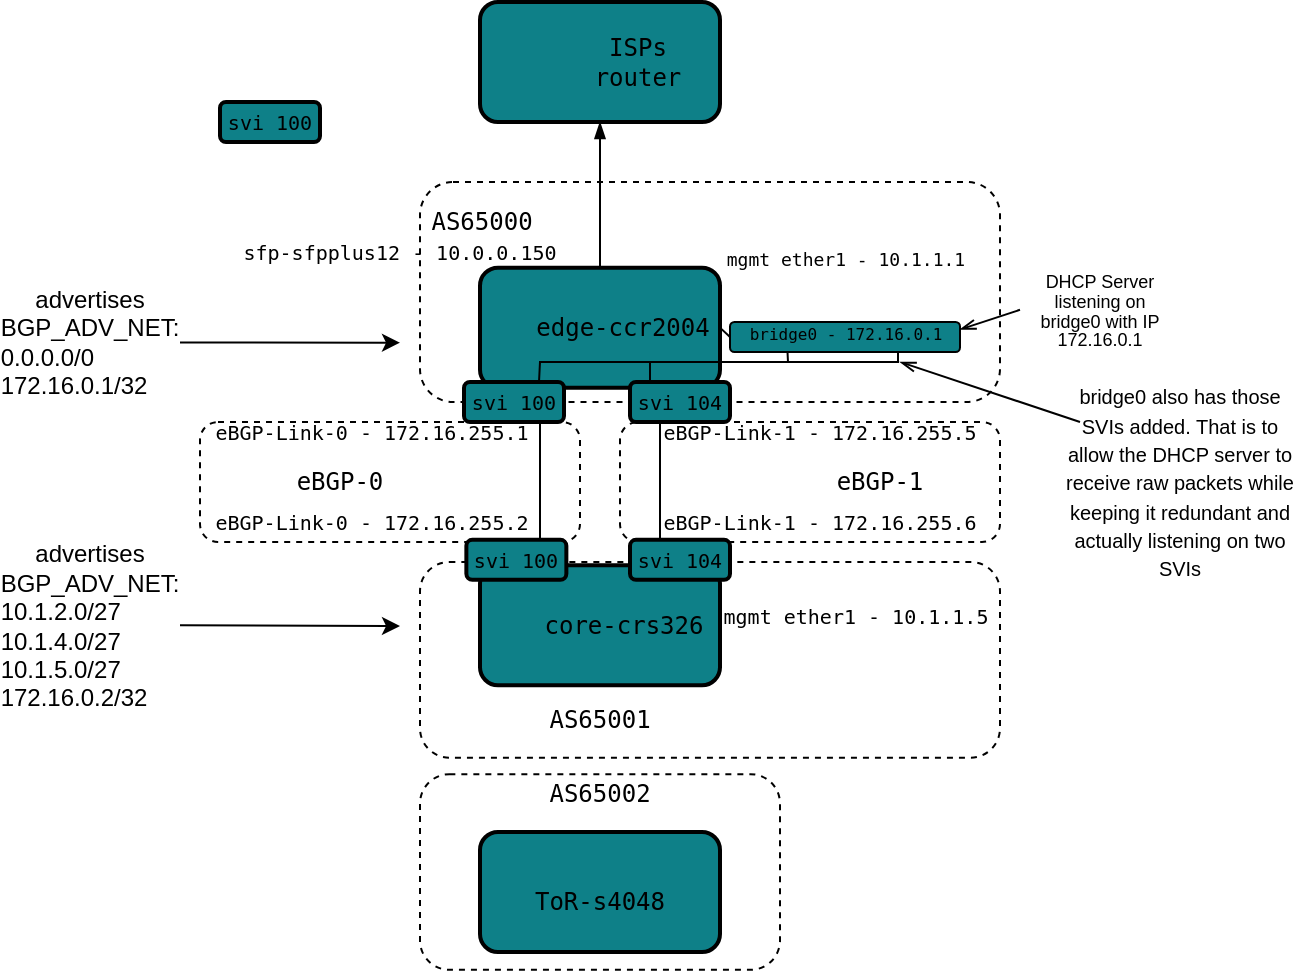 <mxfile version="28.1.2">
  <diagram name="Page-1" id="rQy6d27if6iHu_IivxI7">
    <mxGraphModel dx="377" dy="241" grid="1" gridSize="10" guides="1" tooltips="1" connect="1" arrows="1" fold="1" page="1" pageScale="1" pageWidth="850" pageHeight="1100" math="0" shadow="0">
      <root>
        <mxCell id="0" />
        <mxCell id="1" parent="0" />
        <mxCell id="tMoakFeit9SiMq9z2GzQ-18" value="" style="rounded=1;whiteSpace=wrap;html=1;fillColor=none;dashed=1;strokeColor=light-dark(#000000,#3333FF);" parent="1" vertex="1">
          <mxGeometry x="330" y="486.09" width="180" height="97.82" as="geometry" />
        </mxCell>
        <mxCell id="xGvmMnfeks0QjRUXeaIw-13" value="" style="rounded=1;whiteSpace=wrap;html=1;fillColor=none;dashed=1;strokeColor=light-dark(#000000,#99004D);" parent="1" vertex="1">
          <mxGeometry x="430" y="310" width="190" height="60" as="geometry" />
        </mxCell>
        <mxCell id="xGvmMnfeks0QjRUXeaIw-14" value="" style="rounded=1;whiteSpace=wrap;html=1;fillColor=none;dashed=1;strokeColor=light-dark(#000000,#99004D);" parent="1" vertex="1">
          <mxGeometry x="220" y="310" width="190" height="60" as="geometry" />
        </mxCell>
        <mxCell id="xGvmMnfeks0QjRUXeaIw-23" value="" style="rounded=1;whiteSpace=wrap;html=1;fillColor=none;dashed=1;strokeColor=light-dark(#000000,#3333FF);" parent="1" vertex="1">
          <mxGeometry x="330" y="190" width="290" height="110" as="geometry" />
        </mxCell>
        <mxCell id="xGvmMnfeks0QjRUXeaIw-24" value="" style="rounded=1;whiteSpace=wrap;html=1;fillColor=none;dashed=1;strokeColor=light-dark(#000000,#3333FF);" parent="1" vertex="1">
          <mxGeometry x="330" y="380" width="290" height="97.82" as="geometry" />
        </mxCell>
        <mxCell id="xGvmMnfeks0QjRUXeaIw-7" value="" style="endArrow=none;html=1;rounded=0;" parent="1" edge="1">
          <mxGeometry width="50" height="50" relative="1" as="geometry">
            <mxPoint x="390" y="370" as="sourcePoint" />
            <mxPoint x="390" y="310" as="targetPoint" />
          </mxGeometry>
        </mxCell>
        <mxCell id="xGvmMnfeks0QjRUXeaIw-8" value="" style="endArrow=none;html=1;rounded=0;exitX=0.25;exitY=0;exitDx=0;exitDy=0;entryX=0.25;entryY=1;entryDx=0;entryDy=0;" parent="1" edge="1">
          <mxGeometry width="50" height="50" relative="1" as="geometry">
            <mxPoint x="450" y="370" as="sourcePoint" />
            <mxPoint x="450" y="310" as="targetPoint" />
          </mxGeometry>
        </mxCell>
        <mxCell id="tMoakFeit9SiMq9z2GzQ-7" value="" style="endArrow=none;html=1;rounded=0;entryX=0;entryY=0.5;entryDx=0;entryDy=0;exitX=1;exitY=0.5;exitDx=0;exitDy=0;" parent="1" source="xGvmMnfeks0QjRUXeaIw-1" target="tMoakFeit9SiMq9z2GzQ-6" edge="1">
          <mxGeometry width="50" height="50" relative="1" as="geometry">
            <mxPoint x="390" y="292.82" as="sourcePoint" />
            <mxPoint x="440" y="242.82" as="targetPoint" />
          </mxGeometry>
        </mxCell>
        <mxCell id="tMoakFeit9SiMq9z2GzQ-6" value="" style="rounded=1;whiteSpace=wrap;html=1;fillColor=light-dark(#0E8088,#1A1A1A);strokeColor=light-dark(#000000,#333333);strokeWidth=1;" parent="1" vertex="1">
          <mxGeometry x="485" y="260" width="115" height="15" as="geometry" />
        </mxCell>
        <mxCell id="xGvmMnfeks0QjRUXeaIw-1" value="" style="rounded=1;whiteSpace=wrap;html=1;fillColor=light-dark(#0E8088,#1A1A1A);strokeColor=light-dark(#000000,#333333);strokeWidth=2;" parent="1" vertex="1">
          <mxGeometry x="360" y="232.82" width="120" height="60" as="geometry" />
        </mxCell>
        <mxCell id="xGvmMnfeks0QjRUXeaIw-2" value="" style="shape=image;imageAspect=0;aspect=fixed;verticalLabelPosition=bottom;verticalAlign=top;image=https://merch.mikrotik.com/cdn/shop/files/512.png?v=1657867177&amp;width=500;" parent="1" vertex="1">
          <mxGeometry x="362" y="250.64" width="24.36" height="24.36" as="geometry" />
        </mxCell>
        <mxCell id="xGvmMnfeks0QjRUXeaIw-3" value="&lt;pre&gt;edge-ccr2004&lt;/pre&gt;" style="text;html=1;align=center;verticalAlign=middle;whiteSpace=wrap;rounded=0;" parent="1" vertex="1">
          <mxGeometry x="386.36" y="257.82" width="90.64" height="10" as="geometry" />
        </mxCell>
        <mxCell id="xGvmMnfeks0QjRUXeaIw-4" value="" style="rounded=1;whiteSpace=wrap;html=1;fillColor=light-dark(#0E8088,#1A1A1A);strokeColor=light-dark(#000000,#333333);strokeWidth=2;" parent="1" vertex="1">
          <mxGeometry x="360" y="381.63" width="120" height="60" as="geometry" />
        </mxCell>
        <mxCell id="xGvmMnfeks0QjRUXeaIw-5" value="" style="shape=image;imageAspect=0;aspect=fixed;verticalLabelPosition=bottom;verticalAlign=top;image=https://merch.mikrotik.com/cdn/shop/files/512.png?v=1657867177&amp;width=500;" parent="1" vertex="1">
          <mxGeometry x="366" y="399.45" width="24.36" height="24.36" as="geometry" />
        </mxCell>
        <mxCell id="xGvmMnfeks0QjRUXeaIw-6" value="&lt;pre&gt;core-crs326&lt;/pre&gt;" style="text;html=1;align=center;verticalAlign=middle;whiteSpace=wrap;rounded=0;" parent="1" vertex="1">
          <mxGeometry x="390.36" y="406.63" width="83.64" height="10" as="geometry" />
        </mxCell>
        <mxCell id="xGvmMnfeks0QjRUXeaIw-9" value="&lt;pre&gt;&lt;font style=&quot;font-size: 10px;&quot;&gt;eBGP-Link-0 - 172.16.255.1&lt;/font&gt;&lt;/pre&gt;" style="text;html=1;align=center;verticalAlign=middle;whiteSpace=wrap;rounded=0;" parent="1" vertex="1">
          <mxGeometry x="226.36" y="310" width="160" height="10" as="geometry" />
        </mxCell>
        <mxCell id="xGvmMnfeks0QjRUXeaIw-10" value="&lt;pre&gt;&lt;font style=&quot;font-size: 10px;&quot;&gt;eBGP-Link-0 - 172.16.255.2&lt;/font&gt;&lt;/pre&gt;" style="text;html=1;align=center;verticalAlign=middle;whiteSpace=wrap;rounded=0;" parent="1" vertex="1">
          <mxGeometry x="226.36" y="355" width="160" height="10" as="geometry" />
        </mxCell>
        <mxCell id="xGvmMnfeks0QjRUXeaIw-11" value="&lt;pre&gt;&lt;font style=&quot;font-size: 10px;&quot;&gt;eBGP-Link-1 - 172.16.255.5&lt;/font&gt;&lt;/pre&gt;" style="text;html=1;align=center;verticalAlign=middle;whiteSpace=wrap;rounded=0;" parent="1" vertex="1">
          <mxGeometry x="450" y="310" width="160" height="10" as="geometry" />
        </mxCell>
        <mxCell id="xGvmMnfeks0QjRUXeaIw-12" value="&lt;pre&gt;&lt;font style=&quot;font-size: 10px;&quot;&gt;eBGP-Link-1 - 172.16.255.6&lt;/font&gt;&lt;/pre&gt;" style="text;html=1;align=center;verticalAlign=middle;whiteSpace=wrap;rounded=0;" parent="1" vertex="1">
          <mxGeometry x="450" y="355" width="160" height="10" as="geometry" />
        </mxCell>
        <mxCell id="xGvmMnfeks0QjRUXeaIw-15" value="&lt;pre&gt;&lt;span style=&quot;color: light-dark(rgb(0, 0, 0), rgb(153, 0, 77));&quot;&gt;eBGP-0&lt;/span&gt;&lt;/pre&gt;" style="text;html=1;align=center;verticalAlign=middle;whiteSpace=wrap;rounded=0;" parent="1" vertex="1">
          <mxGeometry x="260" y="325" width="60" height="30" as="geometry" />
        </mxCell>
        <mxCell id="xGvmMnfeks0QjRUXeaIw-16" value="&lt;pre&gt;&lt;span style=&quot;color: light-dark(rgb(0, 0, 0), rgb(153, 0, 77));&quot;&gt;eBGP-1&lt;/span&gt;&lt;/pre&gt;" style="text;html=1;align=center;verticalAlign=middle;whiteSpace=wrap;rounded=0;" parent="1" vertex="1">
          <mxGeometry x="530" y="325" width="60" height="30" as="geometry" />
        </mxCell>
        <mxCell id="xGvmMnfeks0QjRUXeaIw-17" value="&lt;pre&gt;&lt;font style=&quot;font-size: 10px;&quot;&gt;sfp-sfpplus12 - 10.0.0.150&lt;/font&gt;&lt;/pre&gt;" style="text;html=1;align=center;verticalAlign=middle;whiteSpace=wrap;rounded=0;" parent="1" vertex="1">
          <mxGeometry x="240" y="220" width="160" height="10" as="geometry" />
        </mxCell>
        <mxCell id="xGvmMnfeks0QjRUXeaIw-18" value="" style="endArrow=none;html=1;rounded=0;entryX=0.5;entryY=0;entryDx=0;entryDy=0;startArrow=blockThin;startFill=1;" parent="1" target="xGvmMnfeks0QjRUXeaIw-1" edge="1">
          <mxGeometry width="50" height="50" relative="1" as="geometry">
            <mxPoint x="420" y="160" as="sourcePoint" />
            <mxPoint x="450" y="270" as="targetPoint" />
          </mxGeometry>
        </mxCell>
        <mxCell id="xGvmMnfeks0QjRUXeaIw-20" value="&lt;pre&gt;&lt;font style=&quot;font-size: 10px;&quot;&gt;mgmt ether1 - 10.1.1.5&lt;/font&gt;&lt;/pre&gt;" style="text;html=1;align=center;verticalAlign=middle;whiteSpace=wrap;rounded=0;" parent="1" vertex="1">
          <mxGeometry x="480" y="402.18" width="136" height="10" as="geometry" />
        </mxCell>
        <mxCell id="xGvmMnfeks0QjRUXeaIw-21" value="&lt;pre&gt;&lt;font style=&quot;font-size: 9px;&quot;&gt;mgmt ether1 - 10.1.1.1&lt;/font&gt;&lt;/pre&gt;" style="text;html=1;align=center;verticalAlign=middle;whiteSpace=wrap;rounded=0;" parent="1" vertex="1">
          <mxGeometry x="482.5" y="222.82" width="120" height="10" as="geometry" />
        </mxCell>
        <mxCell id="xGvmMnfeks0QjRUXeaIw-22" value="&lt;pre&gt;AS65000&lt;/pre&gt;" style="text;html=1;align=center;verticalAlign=middle;whiteSpace=wrap;rounded=0;fontColor=light-dark(#000000,#3333FF);" parent="1" vertex="1">
          <mxGeometry x="336.36" y="200" width="50" height="20" as="geometry" />
        </mxCell>
        <mxCell id="xGvmMnfeks0QjRUXeaIw-25" value="&lt;pre&gt;AS65001&lt;/pre&gt;" style="text;html=1;align=center;verticalAlign=middle;whiteSpace=wrap;rounded=0;fontColor=light-dark(#000000,#3333FF);" parent="1" vertex="1">
          <mxGeometry x="395" y="448.91" width="50" height="20" as="geometry" />
        </mxCell>
        <mxCell id="xGvmMnfeks0QjRUXeaIw-26" value="&lt;div&gt;advertises BGP_ADV_NET:&lt;/div&gt;&lt;div align=&quot;left&quot;&gt;10.1.2.0/27&lt;/div&gt;&lt;div align=&quot;left&quot;&gt;10.1.4.0/27&lt;/div&gt;&lt;div align=&quot;left&quot;&gt;10.1.5.0/27&lt;/div&gt;&lt;div align=&quot;left&quot;&gt;172.16.0.2/32&lt;/div&gt;" style="text;html=1;align=center;verticalAlign=middle;whiteSpace=wrap;rounded=0;" parent="1" vertex="1">
          <mxGeometry x="120" y="371.09" width="90" height="81.09" as="geometry" />
        </mxCell>
        <mxCell id="xGvmMnfeks0QjRUXeaIw-28" value="" style="endArrow=classic;html=1;rounded=0;exitX=1;exitY=0.5;exitDx=0;exitDy=0;strokeColor=light-dark(#000000,#3333FF);" parent="1" source="xGvmMnfeks0QjRUXeaIw-26" edge="1">
          <mxGeometry width="50" height="50" relative="1" as="geometry">
            <mxPoint x="310" y="410" as="sourcePoint" />
            <mxPoint x="320" y="412" as="targetPoint" />
          </mxGeometry>
        </mxCell>
        <mxCell id="xGvmMnfeks0QjRUXeaIw-29" value="&lt;div&gt;advertises BGP_ADV_NET:&lt;/div&gt;&lt;div align=&quot;left&quot;&gt;0.0.0.0/0&lt;/div&gt;&lt;div align=&quot;left&quot;&gt;172.16.0.1/32&lt;/div&gt;" style="text;html=1;align=center;verticalAlign=middle;whiteSpace=wrap;rounded=0;" parent="1" vertex="1">
          <mxGeometry x="120" y="240" width="90" height="60.55" as="geometry" />
        </mxCell>
        <mxCell id="xGvmMnfeks0QjRUXeaIw-30" value="" style="endArrow=classic;html=1;rounded=0;exitX=1;exitY=0.5;exitDx=0;exitDy=0;strokeColor=light-dark(#000000,#3333FF);" parent="1" source="xGvmMnfeks0QjRUXeaIw-29" edge="1">
          <mxGeometry width="50" height="50" relative="1" as="geometry">
            <mxPoint x="310" y="268.36" as="sourcePoint" />
            <mxPoint x="320" y="270.36" as="targetPoint" />
          </mxGeometry>
        </mxCell>
        <mxCell id="xGvmMnfeks0QjRUXeaIw-32" value="&lt;pre&gt;&lt;font style=&quot;font-size: 8px;&quot;&gt;bridge0 - 172.16.0.1&lt;/font&gt;&lt;/pre&gt;" style="text;html=1;align=center;verticalAlign=middle;whiteSpace=wrap;rounded=0;" parent="1" vertex="1">
          <mxGeometry x="492.5" y="260" width="100" height="10" as="geometry" />
        </mxCell>
        <mxCell id="tMoakFeit9SiMq9z2GzQ-1" value="" style="rounded=1;whiteSpace=wrap;html=1;fillColor=light-dark(#0E8088,#1A1A1A);strokeColor=light-dark(#000000,#333333);strokeWidth=2;" parent="1" vertex="1">
          <mxGeometry x="360" y="100" width="120" height="60" as="geometry" />
        </mxCell>
        <mxCell id="tMoakFeit9SiMq9z2GzQ-3" value="&lt;pre&gt;ISPs&lt;br&gt;router&lt;/pre&gt;" style="text;html=1;align=center;verticalAlign=middle;whiteSpace=wrap;rounded=0;" parent="1" vertex="1">
          <mxGeometry x="414.09" y="112.5" width="50.23" height="35" as="geometry" />
        </mxCell>
        <mxCell id="tMoakFeit9SiMq9z2GzQ-4" value="" style="shape=image;imageAspect=0;aspect=fixed;verticalLabelPosition=bottom;verticalAlign=top;image=https://halny.com/wp-content/uploads/2021/10/cropped-Logotyp_Halny_networks.png;" parent="1" vertex="1">
          <mxGeometry x="375.68" y="120" width="44.64" height="20" as="geometry" />
        </mxCell>
        <mxCell id="tMoakFeit9SiMq9z2GzQ-10" value="&lt;div style=&quot;line-height: 80%;&quot;&gt;&lt;font style=&quot;font-size: 9px; line-height: 80%;&quot;&gt;DHCP Server listening on bridge0 with IP 172.16.0.1&lt;/font&gt;&lt;/div&gt;" style="text;html=1;align=center;verticalAlign=middle;whiteSpace=wrap;rounded=0;" parent="1" vertex="1">
          <mxGeometry x="630" y="240" width="80" height="27.82" as="geometry" />
        </mxCell>
        <mxCell id="tMoakFeit9SiMq9z2GzQ-11" value="" style="endArrow=openThin;html=1;rounded=0;exitX=0;exitY=0.5;exitDx=0;exitDy=0;entryX=1;entryY=0.25;entryDx=0;entryDy=0;endFill=0;" parent="1" source="tMoakFeit9SiMq9z2GzQ-10" target="tMoakFeit9SiMq9z2GzQ-6" edge="1">
          <mxGeometry width="50" height="50" relative="1" as="geometry">
            <mxPoint x="490" y="300" as="sourcePoint" />
            <mxPoint x="540" y="250" as="targetPoint" />
          </mxGeometry>
        </mxCell>
        <mxCell id="tMoakFeit9SiMq9z2GzQ-12" value="" style="endArrow=openThin;html=1;rounded=0;endFill=0;strokeColor=light-dark(#000000,#E84816);jumpStyle=none;flowAnimation=0;shadow=0;" parent="1" edge="1">
          <mxGeometry width="50" height="50" relative="1" as="geometry">
            <mxPoint x="660" y="310" as="sourcePoint" />
            <mxPoint x="570" y="280" as="targetPoint" />
          </mxGeometry>
        </mxCell>
        <mxCell id="tMoakFeit9SiMq9z2GzQ-13" value="&lt;font style=&quot;font-size: 10px;&quot;&gt;bridge0 also has those SVIs added. That is to allow the DHCP server to receive raw packets while keeping it redundant and actually listening on two SVIs&lt;/font&gt;" style="text;html=1;align=center;verticalAlign=middle;whiteSpace=wrap;rounded=0;" parent="1" vertex="1">
          <mxGeometry x="650" y="290" width="120" height="100" as="geometry" />
        </mxCell>
        <mxCell id="tMoakFeit9SiMq9z2GzQ-14" value="" style="rounded=1;whiteSpace=wrap;html=1;fillColor=light-dark(#0E8088,#1A1A1A);strokeColor=light-dark(#000000,#333333);strokeWidth=2;" parent="1" vertex="1">
          <mxGeometry x="360" y="515" width="120" height="60" as="geometry" />
        </mxCell>
        <mxCell id="tMoakFeit9SiMq9z2GzQ-16" value="&lt;pre&gt;ToR-s4048&lt;/pre&gt;" style="text;html=1;align=center;verticalAlign=middle;whiteSpace=wrap;rounded=0;" parent="1" vertex="1">
          <mxGeometry x="388.18" y="545" width="63.64" height="10" as="geometry" />
        </mxCell>
        <mxCell id="tMoakFeit9SiMq9z2GzQ-17" value="" style="shape=image;imageAspect=0;aspect=fixed;verticalLabelPosition=bottom;verticalAlign=top;image=https://upload.wikimedia.org/wikipedia/commons/thumb/7/7a/Dell_EMC_logo.svg/2560px-Dell_EMC_logo.svg.png;" parent="1" vertex="1">
          <mxGeometry x="391.11" y="535" width="57.78" height="10" as="geometry" />
        </mxCell>
        <mxCell id="tMoakFeit9SiMq9z2GzQ-19" value="&lt;pre&gt;AS65002&lt;/pre&gt;" style="text;html=1;align=center;verticalAlign=middle;whiteSpace=wrap;rounded=0;fontColor=light-dark(#000000,#3333FF);" parent="1" vertex="1">
          <mxGeometry x="395" y="486.09" width="50" height="20" as="geometry" />
        </mxCell>
        <mxCell id="7Xll-mRWiraD3zJkEUHw-2" value="&lt;pre&gt;&lt;font style=&quot;font-size: 10px;&quot;&gt;svi 100&lt;/font&gt;&lt;/pre&gt;" style="rounded=1;whiteSpace=wrap;html=1;fillColor=light-dark(#0E8088,#1A1A1A);strokeColor=light-dark(#000000,#333333);strokeWidth=2;" vertex="1" parent="1">
          <mxGeometry x="352" y="290" width="50" height="20" as="geometry" />
        </mxCell>
        <mxCell id="7Xll-mRWiraD3zJkEUHw-3" value="&lt;pre&gt;&lt;font style=&quot;font-size: 10px;&quot;&gt;svi 100&lt;/font&gt;&lt;/pre&gt;" style="rounded=1;whiteSpace=wrap;html=1;fillColor=light-dark(#0E8088,#1A1A1A);strokeColor=light-dark(#000000,#333333);strokeWidth=2;" vertex="1" parent="1">
          <mxGeometry x="230" y="150" width="50" height="20" as="geometry" />
        </mxCell>
        <mxCell id="7Xll-mRWiraD3zJkEUHw-4" value="&lt;pre&gt;&lt;font style=&quot;font-size: 10px;&quot;&gt;svi 104&lt;/font&gt;&lt;/pre&gt;" style="rounded=1;whiteSpace=wrap;html=1;fillColor=light-dark(#0E8088,#1A1A1A);strokeColor=light-dark(#000000,#333333);strokeWidth=2;" vertex="1" parent="1">
          <mxGeometry x="435" y="290" width="50" height="20" as="geometry" />
        </mxCell>
        <mxCell id="7Xll-mRWiraD3zJkEUHw-5" value="" style="endArrow=none;html=1;rounded=0;exitX=0.75;exitY=0;exitDx=0;exitDy=0;entryX=0.25;entryY=1;entryDx=0;entryDy=0;strokeColor=light-dark(#000000,#E84816);" edge="1" parent="1" source="7Xll-mRWiraD3zJkEUHw-2" target="tMoakFeit9SiMq9z2GzQ-6">
          <mxGeometry width="50" height="50" relative="1" as="geometry">
            <mxPoint x="490" y="290" as="sourcePoint" />
            <mxPoint x="540" y="240" as="targetPoint" />
            <Array as="points">
              <mxPoint x="390" y="280" />
              <mxPoint x="514" y="280" />
            </Array>
          </mxGeometry>
        </mxCell>
        <mxCell id="7Xll-mRWiraD3zJkEUHw-6" value="" style="endArrow=none;html=1;rounded=0;exitX=0.75;exitY=0;exitDx=0;exitDy=0;entryX=0.25;entryY=1;entryDx=0;entryDy=0;strokeColor=light-dark(#000000,#E84816);" edge="1" parent="1">
          <mxGeometry width="50" height="50" relative="1" as="geometry">
            <mxPoint x="445" y="290" as="sourcePoint" />
            <mxPoint x="569" y="275" as="targetPoint" />
            <Array as="points">
              <mxPoint x="445" y="280" />
              <mxPoint x="569" y="280" />
            </Array>
          </mxGeometry>
        </mxCell>
        <mxCell id="7Xll-mRWiraD3zJkEUHw-7" value="&lt;pre&gt;&lt;font style=&quot;font-size: 10px;&quot;&gt;svi 100&lt;/font&gt;&lt;/pre&gt;" style="rounded=1;whiteSpace=wrap;html=1;fillColor=light-dark(#0E8088,#1A1A1A);strokeColor=light-dark(#000000,#333333);strokeWidth=2;" vertex="1" parent="1">
          <mxGeometry x="353.18" y="368.91" width="50" height="20" as="geometry" />
        </mxCell>
        <mxCell id="7Xll-mRWiraD3zJkEUHw-8" value="&lt;pre&gt;&lt;font style=&quot;font-size: 10px;&quot;&gt;svi 104&lt;/font&gt;&lt;/pre&gt;" style="rounded=1;whiteSpace=wrap;html=1;fillColor=light-dark(#0E8088,#1A1A1A);strokeColor=light-dark(#000000,#333333);strokeWidth=2;" vertex="1" parent="1">
          <mxGeometry x="435" y="368.91" width="50" height="20" as="geometry" />
        </mxCell>
      </root>
    </mxGraphModel>
  </diagram>
</mxfile>

